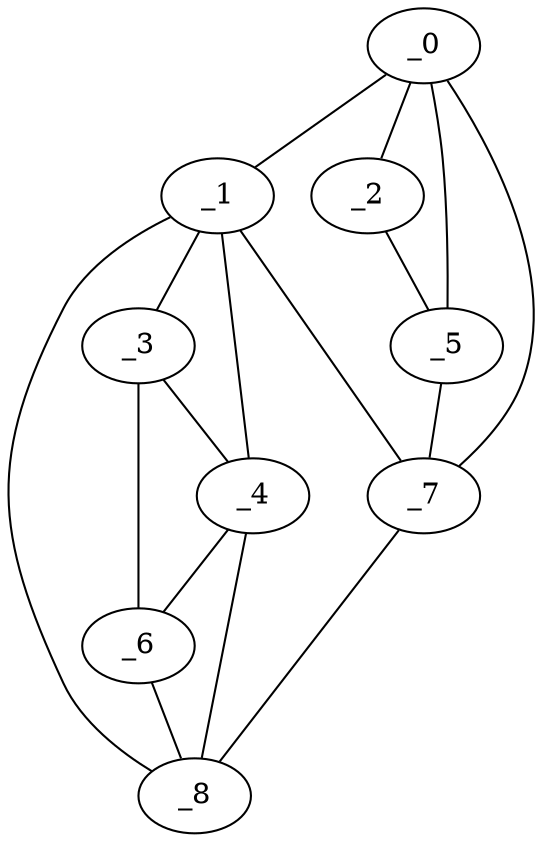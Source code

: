 graph "obj33__90.gxl" {
	_0	 [x=56,
		y=35];
	_1	 [x=57,
		y=55];
	_0 -- _1	 [valence=1];
	_2	 [x=66,
		y=2];
	_0 -- _2	 [valence=1];
	_5	 [x=76,
		y=34];
	_0 -- _5	 [valence=2];
	_7	 [x=78,
		y=51];
	_0 -- _7	 [valence=2];
	_3	 [x=69,
		y=124];
	_1 -- _3	 [valence=1];
	_4	 [x=75,
		y=112];
	_1 -- _4	 [valence=1];
	_1 -- _7	 [valence=2];
	_8	 [x=78,
		y=66];
	_1 -- _8	 [valence=2];
	_2 -- _5	 [valence=1];
	_3 -- _4	 [valence=2];
	_6	 [x=77,
		y=119];
	_3 -- _6	 [valence=1];
	_4 -- _6	 [valence=1];
	_4 -- _8	 [valence=2];
	_5 -- _7	 [valence=1];
	_6 -- _8	 [valence=1];
	_7 -- _8	 [valence=1];
}
